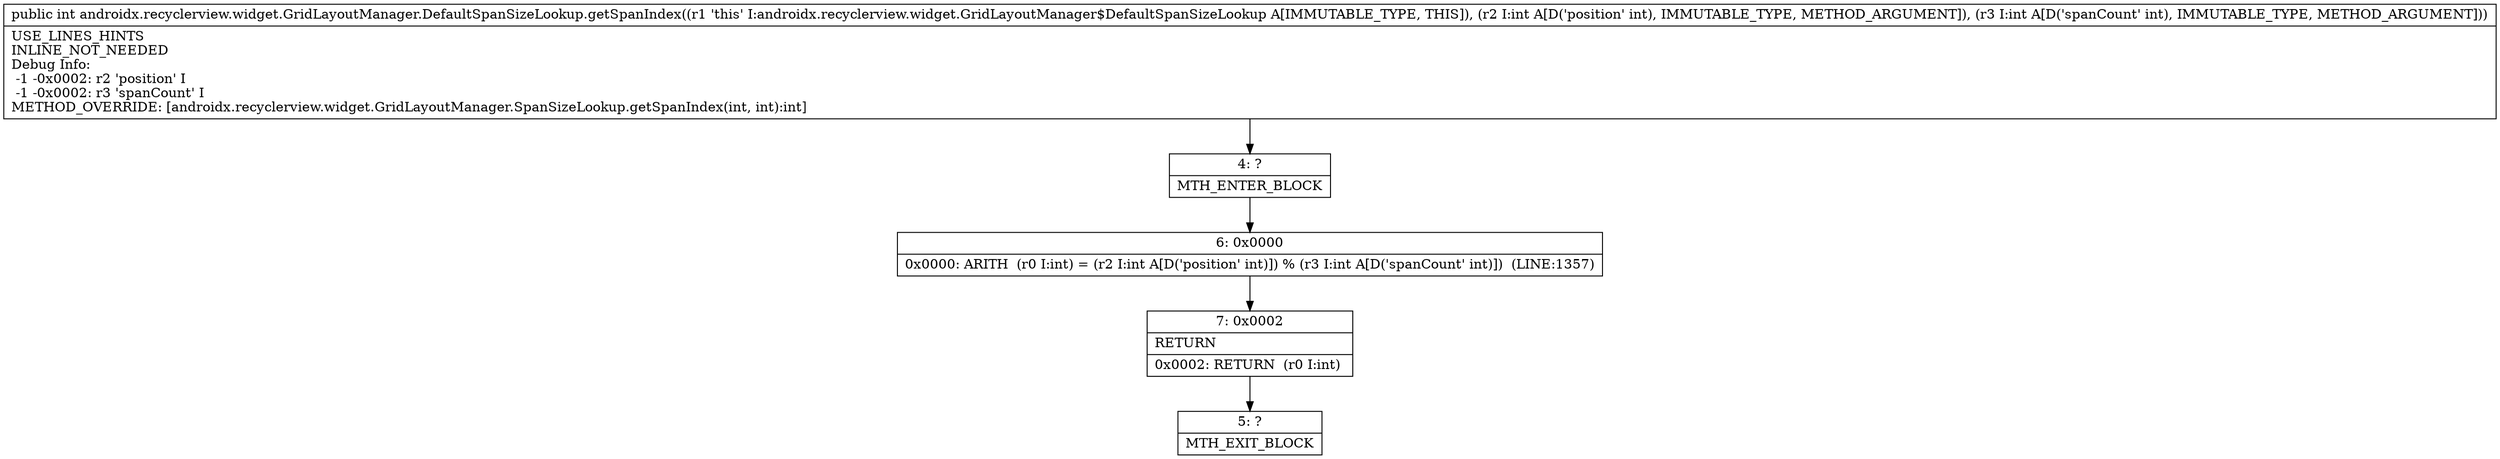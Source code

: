 digraph "CFG forandroidx.recyclerview.widget.GridLayoutManager.DefaultSpanSizeLookup.getSpanIndex(II)I" {
Node_4 [shape=record,label="{4\:\ ?|MTH_ENTER_BLOCK\l}"];
Node_6 [shape=record,label="{6\:\ 0x0000|0x0000: ARITH  (r0 I:int) = (r2 I:int A[D('position' int)]) % (r3 I:int A[D('spanCount' int)])  (LINE:1357)\l}"];
Node_7 [shape=record,label="{7\:\ 0x0002|RETURN\l|0x0002: RETURN  (r0 I:int) \l}"];
Node_5 [shape=record,label="{5\:\ ?|MTH_EXIT_BLOCK\l}"];
MethodNode[shape=record,label="{public int androidx.recyclerview.widget.GridLayoutManager.DefaultSpanSizeLookup.getSpanIndex((r1 'this' I:androidx.recyclerview.widget.GridLayoutManager$DefaultSpanSizeLookup A[IMMUTABLE_TYPE, THIS]), (r2 I:int A[D('position' int), IMMUTABLE_TYPE, METHOD_ARGUMENT]), (r3 I:int A[D('spanCount' int), IMMUTABLE_TYPE, METHOD_ARGUMENT]))  | USE_LINES_HINTS\lINLINE_NOT_NEEDED\lDebug Info:\l  \-1 \-0x0002: r2 'position' I\l  \-1 \-0x0002: r3 'spanCount' I\lMETHOD_OVERRIDE: [androidx.recyclerview.widget.GridLayoutManager.SpanSizeLookup.getSpanIndex(int, int):int]\l}"];
MethodNode -> Node_4;Node_4 -> Node_6;
Node_6 -> Node_7;
Node_7 -> Node_5;
}

